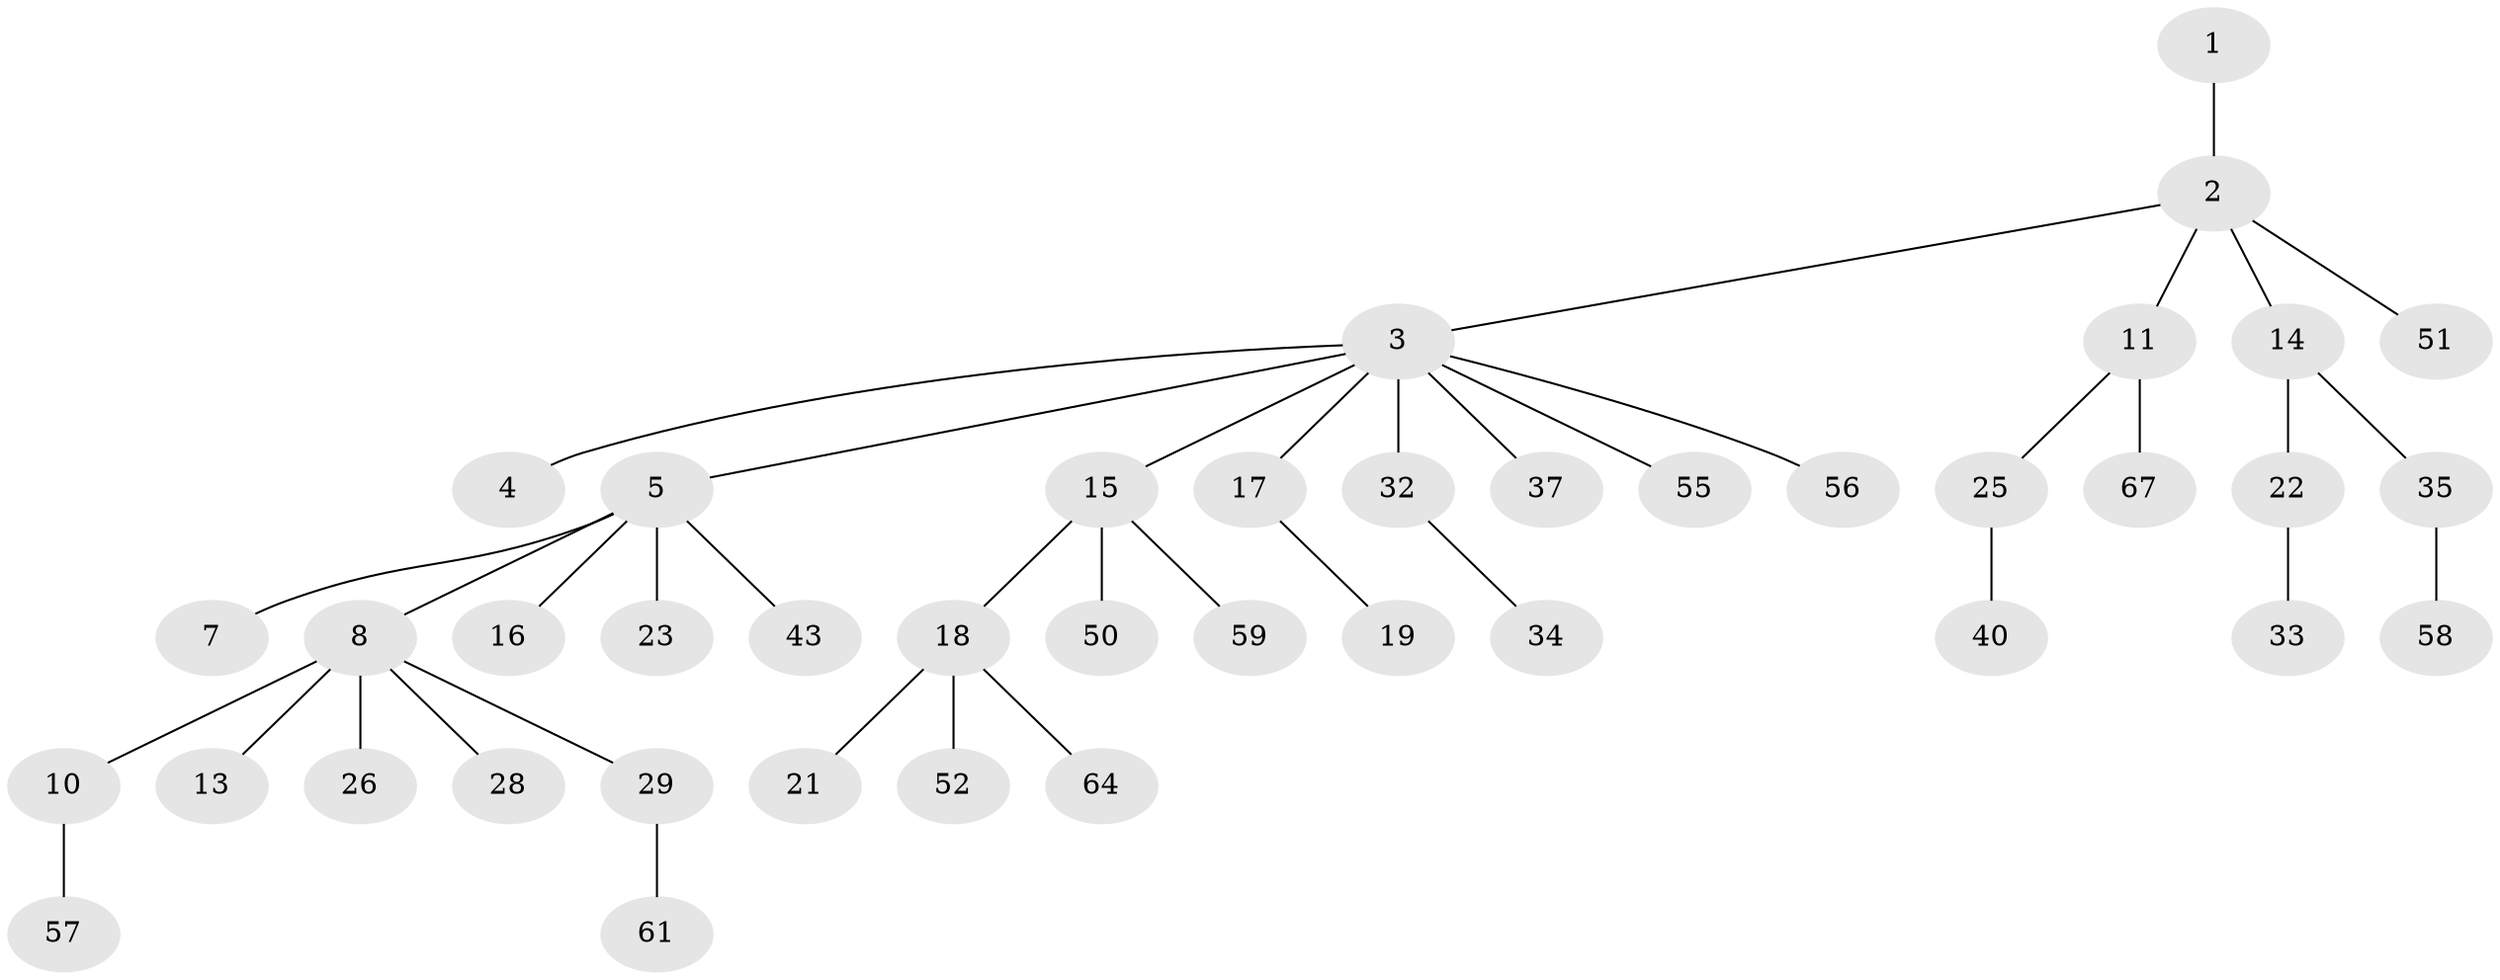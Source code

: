 // original degree distribution, {2: 0.29850746268656714, 5: 0.029850746268656716, 7: 0.029850746268656716, 1: 0.47761194029850745, 3: 0.11940298507462686, 4: 0.04477611940298507}
// Generated by graph-tools (version 1.1) at 2025/42/03/06/25 10:42:02]
// undirected, 41 vertices, 40 edges
graph export_dot {
graph [start="1"]
  node [color=gray90,style=filled];
  1 [super="+60"];
  2;
  3 [super="+12"];
  4 [super="+6"];
  5 [super="+31"];
  7 [super="+30"];
  8 [super="+9"];
  10 [super="+42"];
  11 [super="+24"];
  13 [super="+27"];
  14 [super="+47"];
  15 [super="+20"];
  16;
  17;
  18 [super="+44"];
  19 [super="+49"];
  21 [super="+38"];
  22 [super="+36"];
  23 [super="+39"];
  25 [super="+54"];
  26;
  28 [super="+48"];
  29;
  32 [super="+53"];
  33 [super="+45"];
  34;
  35 [super="+46"];
  37 [super="+41"];
  40;
  43;
  50;
  51 [super="+66"];
  52 [super="+65"];
  55;
  56 [super="+63"];
  57;
  58;
  59;
  61 [super="+62"];
  64;
  67;
  1 -- 2;
  2 -- 3;
  2 -- 11;
  2 -- 14;
  2 -- 51;
  3 -- 4;
  3 -- 5;
  3 -- 15;
  3 -- 17;
  3 -- 56;
  3 -- 32;
  3 -- 37;
  3 -- 55;
  5 -- 7;
  5 -- 8;
  5 -- 16;
  5 -- 23;
  5 -- 43;
  8 -- 10;
  8 -- 13;
  8 -- 26;
  8 -- 28;
  8 -- 29;
  10 -- 57;
  11 -- 25;
  11 -- 67;
  14 -- 22;
  14 -- 35;
  15 -- 18;
  15 -- 50;
  15 -- 59;
  17 -- 19;
  18 -- 21;
  18 -- 64;
  18 -- 52;
  22 -- 33;
  25 -- 40;
  29 -- 61;
  32 -- 34;
  35 -- 58;
}
